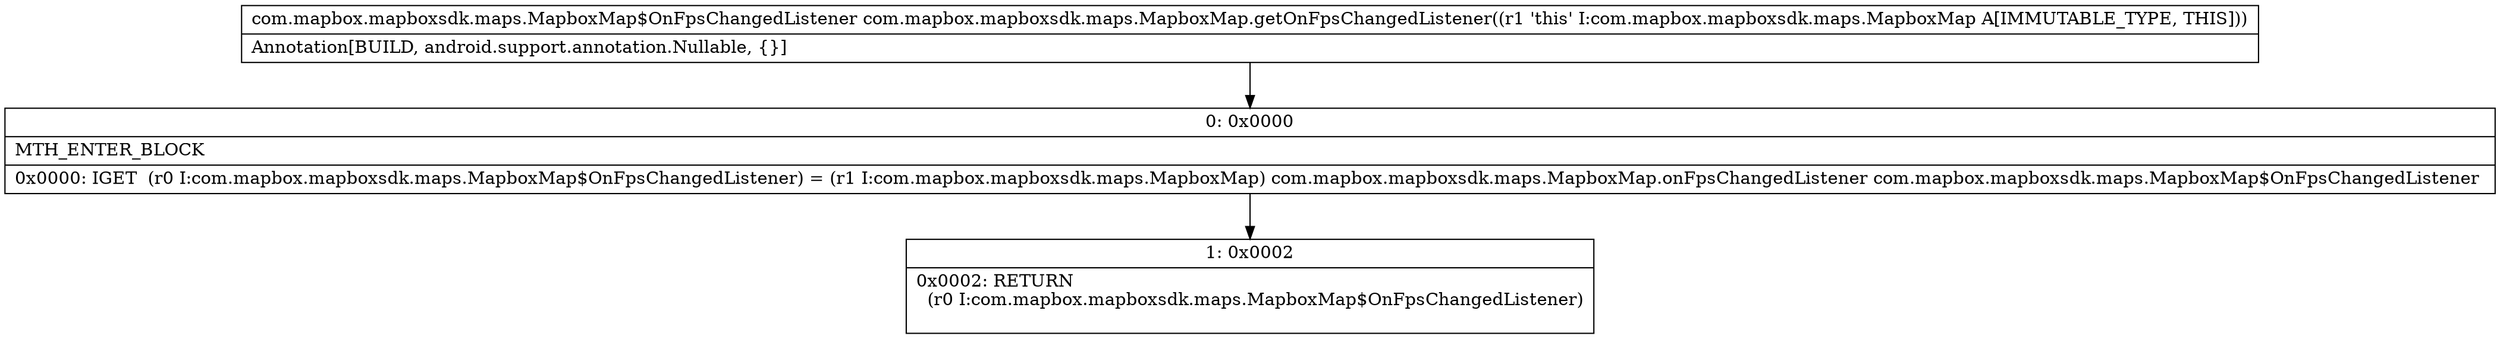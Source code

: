 digraph "CFG forcom.mapbox.mapboxsdk.maps.MapboxMap.getOnFpsChangedListener()Lcom\/mapbox\/mapboxsdk\/maps\/MapboxMap$OnFpsChangedListener;" {
Node_0 [shape=record,label="{0\:\ 0x0000|MTH_ENTER_BLOCK\l|0x0000: IGET  (r0 I:com.mapbox.mapboxsdk.maps.MapboxMap$OnFpsChangedListener) = (r1 I:com.mapbox.mapboxsdk.maps.MapboxMap) com.mapbox.mapboxsdk.maps.MapboxMap.onFpsChangedListener com.mapbox.mapboxsdk.maps.MapboxMap$OnFpsChangedListener \l}"];
Node_1 [shape=record,label="{1\:\ 0x0002|0x0002: RETURN  \l  (r0 I:com.mapbox.mapboxsdk.maps.MapboxMap$OnFpsChangedListener)\l \l}"];
MethodNode[shape=record,label="{com.mapbox.mapboxsdk.maps.MapboxMap$OnFpsChangedListener com.mapbox.mapboxsdk.maps.MapboxMap.getOnFpsChangedListener((r1 'this' I:com.mapbox.mapboxsdk.maps.MapboxMap A[IMMUTABLE_TYPE, THIS]))  | Annotation[BUILD, android.support.annotation.Nullable, \{\}]\l}"];
MethodNode -> Node_0;
Node_0 -> Node_1;
}

